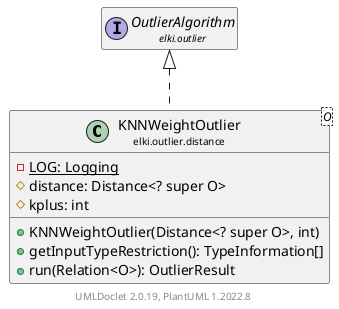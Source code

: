 @startuml
    remove .*\.(Instance|Par|Parameterizer|Factory)$
    set namespaceSeparator none
    hide empty fields
    hide empty methods

    class "<size:14>KNNWeightOutlier\n<size:10>elki.outlier.distance" as elki.outlier.distance.KNNWeightOutlier<O> [[KNNWeightOutlier.html]] {
        {static} -LOG: Logging
        #distance: Distance<? super O>
        #kplus: int
        +KNNWeightOutlier(Distance<? super O>, int)
        +getInputTypeRestriction(): TypeInformation[]
        +run(Relation<O>): OutlierResult
    }

    interface "<size:14>OutlierAlgorithm\n<size:10>elki.outlier" as elki.outlier.OutlierAlgorithm [[../OutlierAlgorithm.html]]
    class "<size:14>KNNWeightOutlier.Par\n<size:10>elki.outlier.distance" as elki.outlier.distance.KNNWeightOutlier.Par<O> [[KNNWeightOutlier.Par.html]]

    elki.outlier.OutlierAlgorithm <|.. elki.outlier.distance.KNNWeightOutlier
    elki.outlier.distance.KNNWeightOutlier +-- elki.outlier.distance.KNNWeightOutlier.Par

    center footer UMLDoclet 2.0.19, PlantUML 1.2022.8
@enduml
